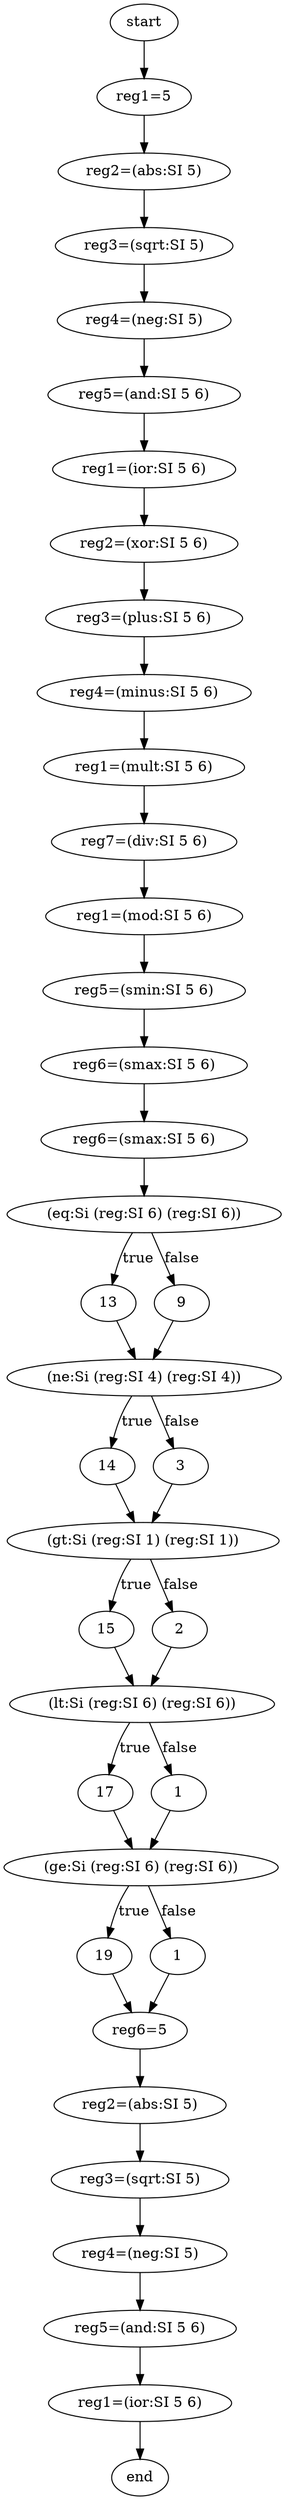 digraph G {

start->node0
node0[label ="reg1=5"];
node0->node1
node1[label ="reg2=(abs:SI 5)"];
node1->node2
node2[label ="reg3=(sqrt:SI 5)"];
node2->node3
node3[label ="reg4=(neg:SI 5)"];
node3->node4
node4[label ="reg5=(and:SI 5 6)"];
node4->node5
node5[label ="reg1=(ior:SI 5 6)"];
node5->node6
node6[label ="reg2=(xor:SI 5 6)"];
node6->node7
node7[label ="reg3=(plus:SI 5 6)"];
node7->node8
node8[label ="reg4=(minus:SI 5 6)"];
node8->node9
node9[label ="reg1=(mult:SI 5 6)"];
node9->node10
node10[label ="reg7=(div:SI 5 6)"];
node10->node11
node11[label ="reg1=(mod:SI 5 6)"];
node11->node12
node12[label ="reg5=(smin:SI 5 6)"];
node12->node13
node13[label ="reg6=(smax:SI 5 6)"];
node13->node14
node14[label ="reg6=(smax:SI 5 6)"];
node14->node15
node15 [label = "(eq:Si (reg:SI 6) (reg:SI 6))"];
node15->node15a [label = "true"]
node15->node15b [label = "false"]
node15a [label = "13"];
node15a->node16
node15b [label = "9"];
node15b->node16
node16 [label = "(ne:Si (reg:SI 4) (reg:SI 4))"];
node16->node16a [label = "true"]
node16->node16b [label = "false"]
node16a [label = "14"];
node16a->node17
node16b [label = "3"];
node16b->node17
node17 [label = "(gt:Si (reg:SI 1) (reg:SI 1))"];
node17->node17a [label = "true"]
node17->node17b [label = "false"]
node17a [label = "15"];
node17a->node18
node17b [label = "2"];
node17b->node18
node18 [label = "(lt:Si (reg:SI 6) (reg:SI 6))"];
node18->node18a [label = "true"]
node18->node18b [label = "false"]
node18a [label = "17"];
node18a->node19
node18b [label = "1"];
node18b->node19
node19 [label = "(ge:Si (reg:SI 6) (reg:SI 6))"];
node19->node19a [label = "true"]
node19->node19b [label = "false"]
node19a [label = "19"];
node19a->node20
node19b [label = "1"];
node19b->node20
node20[label ="reg6=5"];
node20->node21
node21[label ="reg2=(abs:SI 5)"];
node21->node22
node22[label ="reg3=(sqrt:SI 5)"];
node22->node23
node23[label ="reg4=(neg:SI 5)"];
node23->node24
node24[label ="reg5=(and:SI 5 6)"];
node24->node25
node25[label ="reg1=(ior:SI 5 6)"];
node25->end


}
